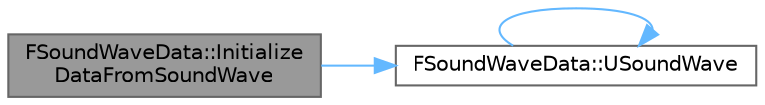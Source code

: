 digraph "FSoundWaveData::InitializeDataFromSoundWave"
{
 // INTERACTIVE_SVG=YES
 // LATEX_PDF_SIZE
  bgcolor="transparent";
  edge [fontname=Helvetica,fontsize=10,labelfontname=Helvetica,labelfontsize=10];
  node [fontname=Helvetica,fontsize=10,shape=box,height=0.2,width=0.4];
  rankdir="LR";
  Node1 [id="Node000001",label="FSoundWaveData::Initialize\lDataFromSoundWave",height=0.2,width=0.4,color="gray40", fillcolor="grey60", style="filled", fontcolor="black",tooltip=" "];
  Node1 -> Node2 [id="edge1_Node000001_Node000002",color="steelblue1",style="solid",tooltip=" "];
  Node2 [id="Node000002",label="FSoundWaveData::USoundWave",height=0.2,width=0.4,color="grey40", fillcolor="white", style="filled",URL="$d3/da7/classFSoundWaveData.html#aa683fa3519e1651cec1e1f0231d46296",tooltip=" "];
  Node2 -> Node2 [id="edge2_Node000002_Node000002",color="steelblue1",style="solid",tooltip=" "];
}
